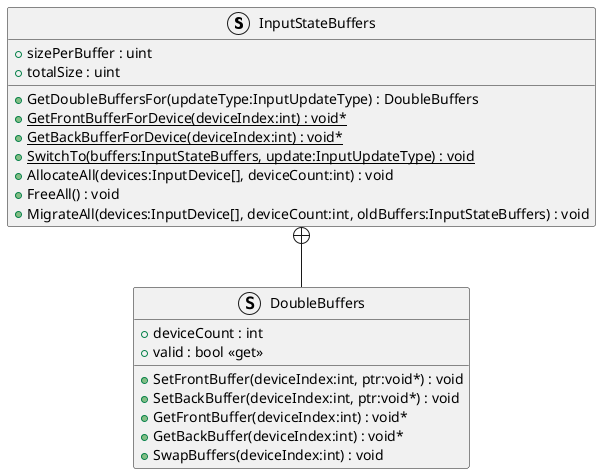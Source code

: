 @startuml
struct InputStateBuffers {
    + sizePerBuffer : uint
    + totalSize : uint
    + GetDoubleBuffersFor(updateType:InputUpdateType) : DoubleBuffers
    + {static} GetFrontBufferForDevice(deviceIndex:int) : void*
    + {static} GetBackBufferForDevice(deviceIndex:int) : void*
    + {static} SwitchTo(buffers:InputStateBuffers, update:InputUpdateType) : void
    + AllocateAll(devices:InputDevice[], deviceCount:int) : void
    + FreeAll() : void
    + MigrateAll(devices:InputDevice[], deviceCount:int, oldBuffers:InputStateBuffers) : void
}
struct DoubleBuffers {
    + deviceCount : int
    + valid : bool <<get>>
    + SetFrontBuffer(deviceIndex:int, ptr:void*) : void
    + SetBackBuffer(deviceIndex:int, ptr:void*) : void
    + GetFrontBuffer(deviceIndex:int) : void*
    + GetBackBuffer(deviceIndex:int) : void*
    + SwapBuffers(deviceIndex:int) : void
}
InputStateBuffers +-- DoubleBuffers
@enduml
